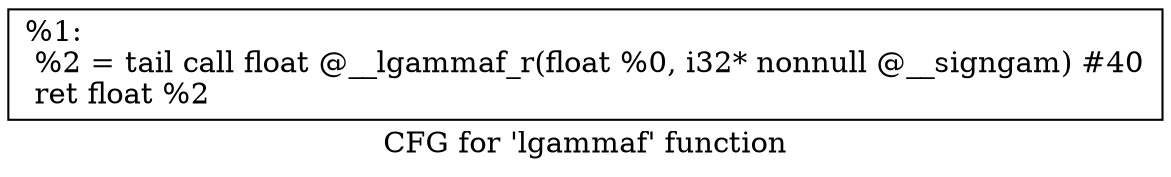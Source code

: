 digraph "CFG for 'lgammaf' function" {
	label="CFG for 'lgammaf' function";

	Node0x1cd98f0 [shape=record,label="{%1:\l  %2 = tail call float @__lgammaf_r(float %0, i32* nonnull @__signgam) #40\l  ret float %2\l}"];
}

